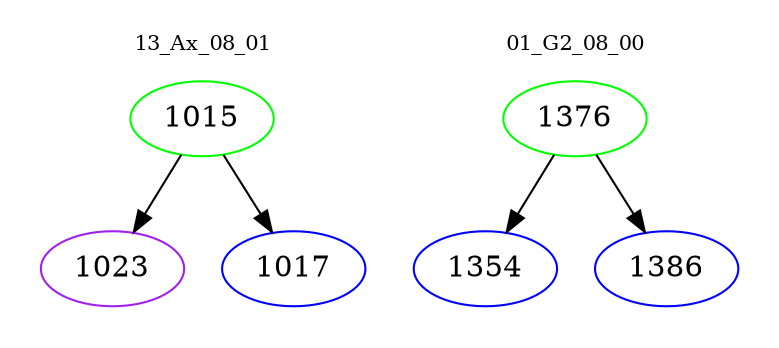 digraph{
subgraph cluster_0 {
color = white
label = "13_Ax_08_01";
fontsize=10;
T0_1015 [label="1015", color="green"]
T0_1015 -> T0_1023 [color="black"]
T0_1023 [label="1023", color="purple"]
T0_1015 -> T0_1017 [color="black"]
T0_1017 [label="1017", color="blue"]
}
subgraph cluster_1 {
color = white
label = "01_G2_08_00";
fontsize=10;
T1_1376 [label="1376", color="green"]
T1_1376 -> T1_1354 [color="black"]
T1_1354 [label="1354", color="blue"]
T1_1376 -> T1_1386 [color="black"]
T1_1386 [label="1386", color="blue"]
}
}
